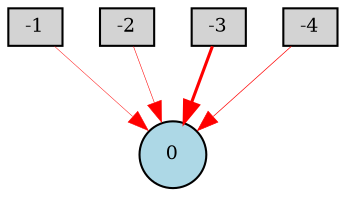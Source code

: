 digraph {
	node [fontsize=9 height=0.2 shape=circle width=0.2]
	-1 [fillcolor=lightgray shape=box style=filled]
	-2 [fillcolor=lightgray shape=box style=filled]
	-3 [fillcolor=lightgray shape=box style=filled]
	-4 [fillcolor=lightgray shape=box style=filled]
	0 [fillcolor=lightblue style=filled]
	-2 -> 0 [color=red penwidth=0.25992645237156864 style=solid]
	-1 -> 0 [color=red penwidth=0.2226557884940757 style=solid]
	-3 -> 0 [color=red penwidth=1.4748075109274075 style=solid]
	-4 -> 0 [color=red penwidth=0.3342438490463766 style=solid]
}
